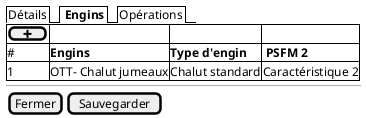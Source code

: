 @startsalt
{

  {/  Détails | <b> Engins | Opérations  }


	{#
      [ <&plus> ] |  .              | .
      # | <b>Engins     | <b>Type d'engin   | <b> PSFM 2
      1 | OTT- Chalut jumeaux                | Chalut standard | Caractéristique 2
    }

  --

  {
    [Fermer] | [Sauvegarder]
  }
}
@endsalt

